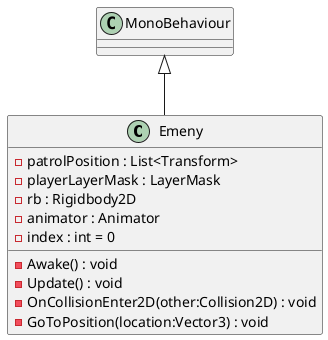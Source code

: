 @startuml
class Emeny {
    - patrolPosition : List<Transform>
    - playerLayerMask : LayerMask
    - rb : Rigidbody2D
    - animator : Animator
    - index : int = 0
    - Awake() : void
    - Update() : void
    - OnCollisionEnter2D(other:Collision2D) : void
    - GoToPosition(location:Vector3) : void
}
MonoBehaviour <|-- Emeny
@enduml
